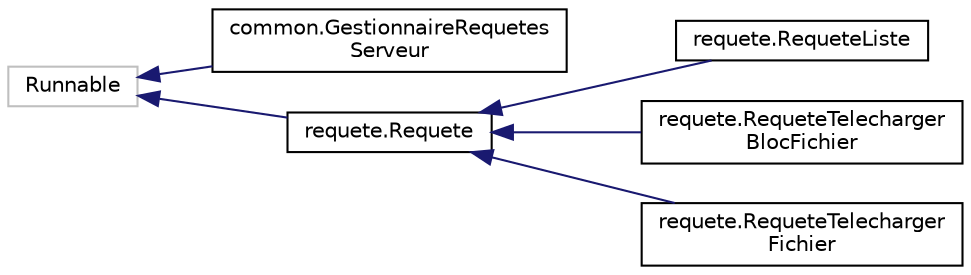 digraph "Graphical Class Hierarchy"
{
  edge [fontname="Helvetica",fontsize="10",labelfontname="Helvetica",labelfontsize="10"];
  node [fontname="Helvetica",fontsize="10",shape=record];
  rankdir="LR";
  Node1 [label="Runnable",height=0.2,width=0.4,color="grey75", fillcolor="white", style="filled"];
  Node1 -> Node0 [dir="back",color="midnightblue",fontsize="10",style="solid",fontname="Helvetica"];
  Node0 [label="common.GestionnaireRequetes\lServeur",height=0.2,width=0.4,color="black", fillcolor="white", style="filled",URL="$classcommon_1_1GestionnaireRequetesServeur.html",tooltip="Cette classe gere les requêtes d&#39;un client. "];
  Node1 -> Node3 [dir="back",color="midnightblue",fontsize="10",style="solid",fontname="Helvetica"];
  Node3 [label="requete.Requete",height=0.2,width=0.4,color="black", fillcolor="white", style="filled",URL="$classrequete_1_1Requete.html",tooltip="classe abstraite définissant une requête d&#39;un client au serveur. "];
  Node3 -> Node4 [dir="back",color="midnightblue",fontsize="10",style="solid",fontname="Helvetica"];
  Node4 [label="requete.RequeteListe",height=0.2,width=0.4,color="black", fillcolor="white", style="filled",URL="$classrequete_1_1RequeteListe.html",tooltip="Cette classe permet de créer un Thread qui va demander à un serveur la liste des fichiers qu&#39;il conti..."];
  Node3 -> Node5 [dir="back",color="midnightblue",fontsize="10",style="solid",fontname="Helvetica"];
  Node5 [label="requete.RequeteTelecharger\lBlocFichier",height=0.2,width=0.4,color="black", fillcolor="white", style="filled",URL="$classrequete_1_1RequeteTelechargerBlocFichier.html",tooltip="cette classe va télécharger un bloc de fichier depuis un serveur. "];
  Node3 -> Node6 [dir="back",color="midnightblue",fontsize="10",style="solid",fontname="Helvetica"];
  Node6 [label="requete.RequeteTelecharger\lFichier",height=0.2,width=0.4,color="black", fillcolor="white", style="filled",URL="$classrequete_1_1RequeteTelechargerFichier.html",tooltip="cette classe va télécharger un fichier depuis un serveur. "];
}
